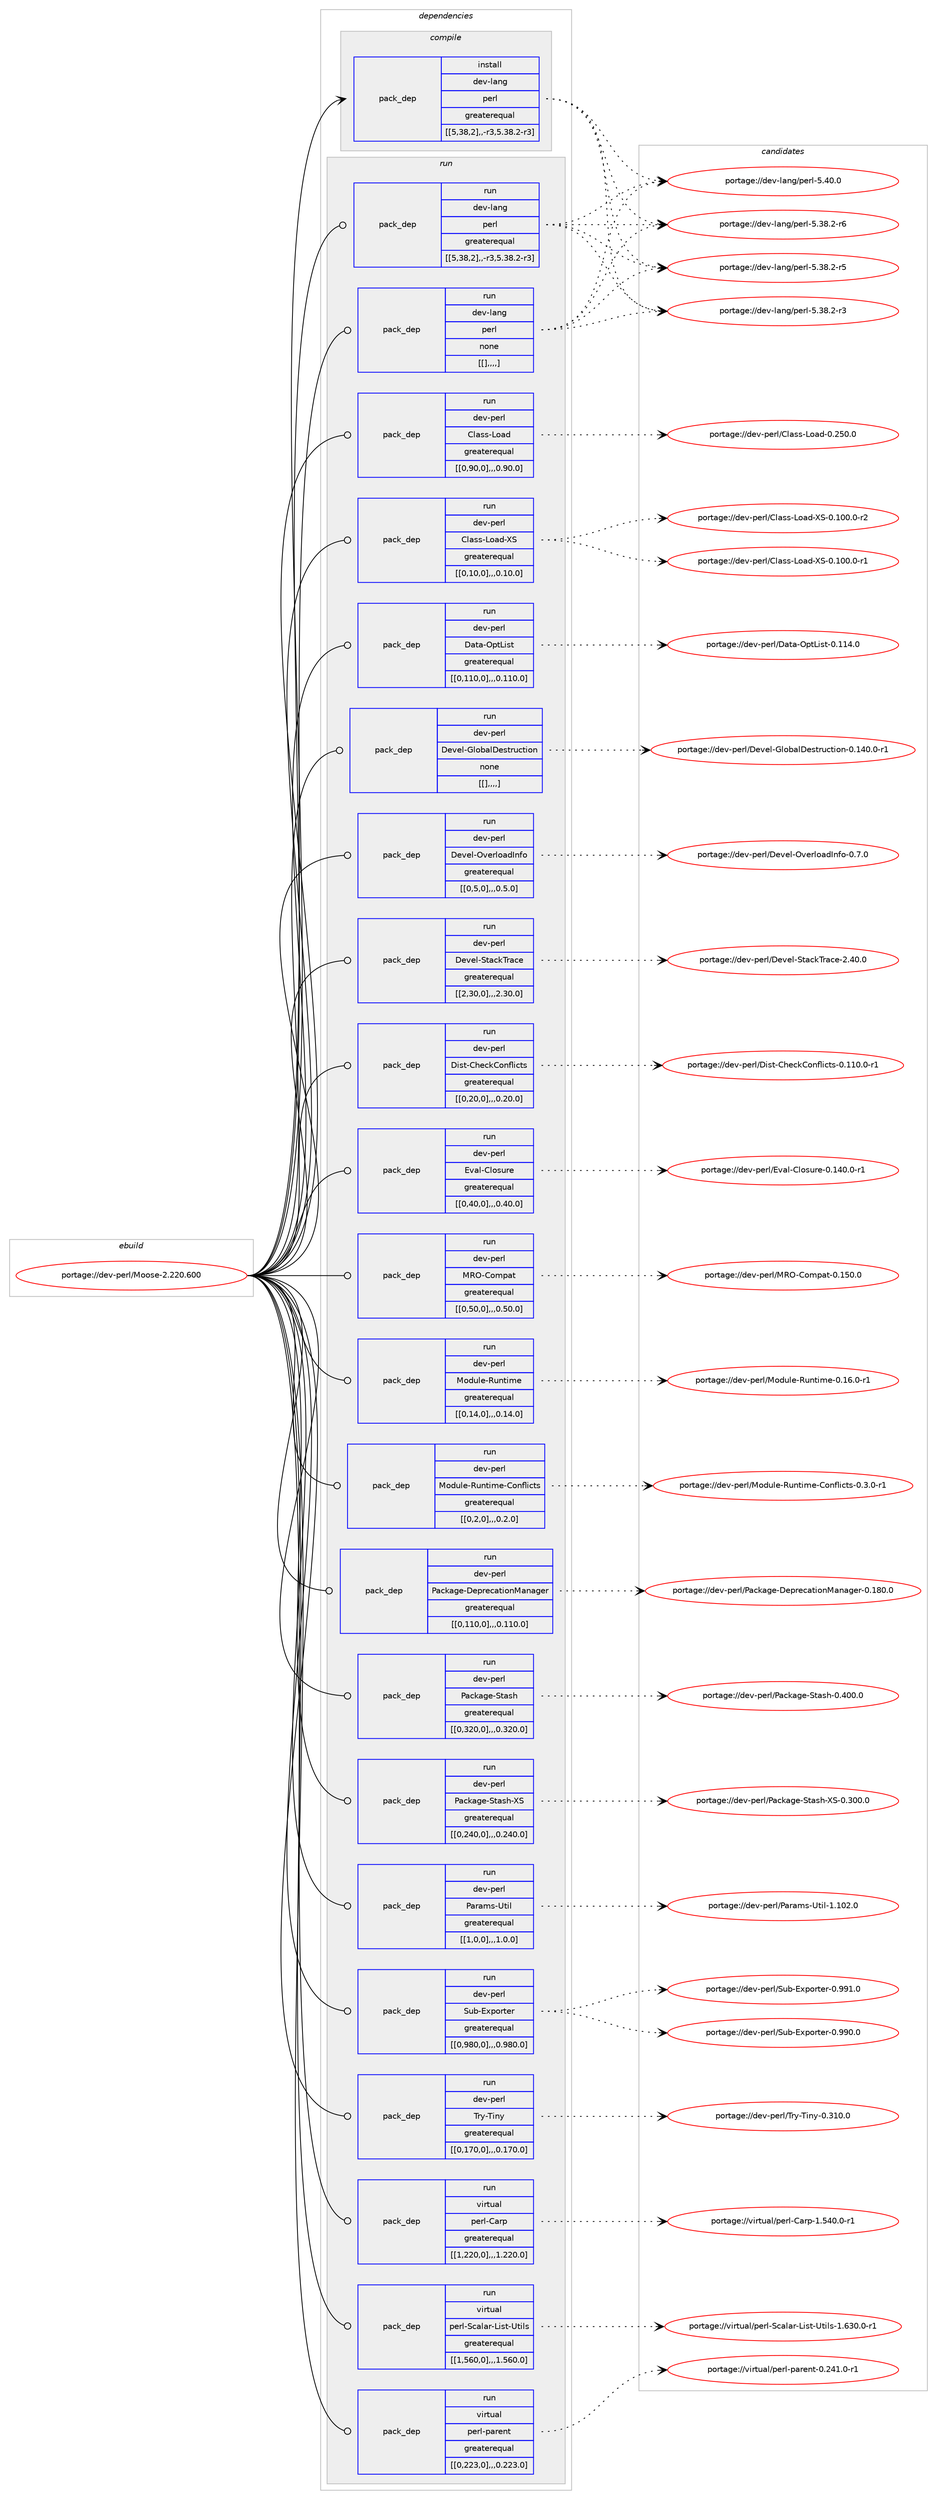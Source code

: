 digraph prolog {

# *************
# Graph options
# *************

newrank=true;
concentrate=true;
compound=true;
graph [rankdir=LR,fontname=Helvetica,fontsize=10,ranksep=1.5];#, ranksep=2.5, nodesep=0.2];
edge  [arrowhead=vee];
node  [fontname=Helvetica,fontsize=10];

# **********
# The ebuild
# **********

subgraph cluster_leftcol {
color=gray;
label=<<i>ebuild</i>>;
id [label="portage://dev-perl/Moose-2.220.600", color=red, width=4, href="../dev-perl/Moose-2.220.600.svg"];
}

# ****************
# The dependencies
# ****************

subgraph cluster_midcol {
color=gray;
label=<<i>dependencies</i>>;
subgraph cluster_compile {
fillcolor="#eeeeee";
style=filled;
label=<<i>compile</i>>;
subgraph pack102864 {
dependency134510 [label=<<TABLE BORDER="0" CELLBORDER="1" CELLSPACING="0" CELLPADDING="4" WIDTH="220"><TR><TD ROWSPAN="6" CELLPADDING="30">pack_dep</TD></TR><TR><TD WIDTH="110">install</TD></TR><TR><TD>dev-lang</TD></TR><TR><TD>perl</TD></TR><TR><TD>greaterequal</TD></TR><TR><TD>[[5,38,2],,-r3,5.38.2-r3]</TD></TR></TABLE>>, shape=none, color=blue];
}
id:e -> dependency134510:w [weight=20,style="solid",arrowhead="vee"];
}
subgraph cluster_compileandrun {
fillcolor="#eeeeee";
style=filled;
label=<<i>compile and run</i>>;
}
subgraph cluster_run {
fillcolor="#eeeeee";
style=filled;
label=<<i>run</i>>;
subgraph pack102865 {
dependency134511 [label=<<TABLE BORDER="0" CELLBORDER="1" CELLSPACING="0" CELLPADDING="4" WIDTH="220"><TR><TD ROWSPAN="6" CELLPADDING="30">pack_dep</TD></TR><TR><TD WIDTH="110">run</TD></TR><TR><TD>dev-lang</TD></TR><TR><TD>perl</TD></TR><TR><TD>greaterequal</TD></TR><TR><TD>[[5,38,2],,-r3,5.38.2-r3]</TD></TR></TABLE>>, shape=none, color=blue];
}
id:e -> dependency134511:w [weight=20,style="solid",arrowhead="odot"];
subgraph pack102866 {
dependency134512 [label=<<TABLE BORDER="0" CELLBORDER="1" CELLSPACING="0" CELLPADDING="4" WIDTH="220"><TR><TD ROWSPAN="6" CELLPADDING="30">pack_dep</TD></TR><TR><TD WIDTH="110">run</TD></TR><TR><TD>dev-lang</TD></TR><TR><TD>perl</TD></TR><TR><TD>none</TD></TR><TR><TD>[[],,,,]</TD></TR></TABLE>>, shape=none, color=blue];
}
id:e -> dependency134512:w [weight=20,style="solid",arrowhead="odot"];
subgraph pack102867 {
dependency134513 [label=<<TABLE BORDER="0" CELLBORDER="1" CELLSPACING="0" CELLPADDING="4" WIDTH="220"><TR><TD ROWSPAN="6" CELLPADDING="30">pack_dep</TD></TR><TR><TD WIDTH="110">run</TD></TR><TR><TD>dev-perl</TD></TR><TR><TD>Class-Load</TD></TR><TR><TD>greaterequal</TD></TR><TR><TD>[[0,90,0],,,0.90.0]</TD></TR></TABLE>>, shape=none, color=blue];
}
id:e -> dependency134513:w [weight=20,style="solid",arrowhead="odot"];
subgraph pack102868 {
dependency134514 [label=<<TABLE BORDER="0" CELLBORDER="1" CELLSPACING="0" CELLPADDING="4" WIDTH="220"><TR><TD ROWSPAN="6" CELLPADDING="30">pack_dep</TD></TR><TR><TD WIDTH="110">run</TD></TR><TR><TD>dev-perl</TD></TR><TR><TD>Class-Load-XS</TD></TR><TR><TD>greaterequal</TD></TR><TR><TD>[[0,10,0],,,0.10.0]</TD></TR></TABLE>>, shape=none, color=blue];
}
id:e -> dependency134514:w [weight=20,style="solid",arrowhead="odot"];
subgraph pack102869 {
dependency134515 [label=<<TABLE BORDER="0" CELLBORDER="1" CELLSPACING="0" CELLPADDING="4" WIDTH="220"><TR><TD ROWSPAN="6" CELLPADDING="30">pack_dep</TD></TR><TR><TD WIDTH="110">run</TD></TR><TR><TD>dev-perl</TD></TR><TR><TD>Data-OptList</TD></TR><TR><TD>greaterequal</TD></TR><TR><TD>[[0,110,0],,,0.110.0]</TD></TR></TABLE>>, shape=none, color=blue];
}
id:e -> dependency134515:w [weight=20,style="solid",arrowhead="odot"];
subgraph pack102870 {
dependency134516 [label=<<TABLE BORDER="0" CELLBORDER="1" CELLSPACING="0" CELLPADDING="4" WIDTH="220"><TR><TD ROWSPAN="6" CELLPADDING="30">pack_dep</TD></TR><TR><TD WIDTH="110">run</TD></TR><TR><TD>dev-perl</TD></TR><TR><TD>Devel-GlobalDestruction</TD></TR><TR><TD>none</TD></TR><TR><TD>[[],,,,]</TD></TR></TABLE>>, shape=none, color=blue];
}
id:e -> dependency134516:w [weight=20,style="solid",arrowhead="odot"];
subgraph pack102871 {
dependency134517 [label=<<TABLE BORDER="0" CELLBORDER="1" CELLSPACING="0" CELLPADDING="4" WIDTH="220"><TR><TD ROWSPAN="6" CELLPADDING="30">pack_dep</TD></TR><TR><TD WIDTH="110">run</TD></TR><TR><TD>dev-perl</TD></TR><TR><TD>Devel-OverloadInfo</TD></TR><TR><TD>greaterequal</TD></TR><TR><TD>[[0,5,0],,,0.5.0]</TD></TR></TABLE>>, shape=none, color=blue];
}
id:e -> dependency134517:w [weight=20,style="solid",arrowhead="odot"];
subgraph pack102872 {
dependency134518 [label=<<TABLE BORDER="0" CELLBORDER="1" CELLSPACING="0" CELLPADDING="4" WIDTH="220"><TR><TD ROWSPAN="6" CELLPADDING="30">pack_dep</TD></TR><TR><TD WIDTH="110">run</TD></TR><TR><TD>dev-perl</TD></TR><TR><TD>Devel-StackTrace</TD></TR><TR><TD>greaterequal</TD></TR><TR><TD>[[2,30,0],,,2.30.0]</TD></TR></TABLE>>, shape=none, color=blue];
}
id:e -> dependency134518:w [weight=20,style="solid",arrowhead="odot"];
subgraph pack102873 {
dependency134519 [label=<<TABLE BORDER="0" CELLBORDER="1" CELLSPACING="0" CELLPADDING="4" WIDTH="220"><TR><TD ROWSPAN="6" CELLPADDING="30">pack_dep</TD></TR><TR><TD WIDTH="110">run</TD></TR><TR><TD>dev-perl</TD></TR><TR><TD>Dist-CheckConflicts</TD></TR><TR><TD>greaterequal</TD></TR><TR><TD>[[0,20,0],,,0.20.0]</TD></TR></TABLE>>, shape=none, color=blue];
}
id:e -> dependency134519:w [weight=20,style="solid",arrowhead="odot"];
subgraph pack102874 {
dependency134520 [label=<<TABLE BORDER="0" CELLBORDER="1" CELLSPACING="0" CELLPADDING="4" WIDTH="220"><TR><TD ROWSPAN="6" CELLPADDING="30">pack_dep</TD></TR><TR><TD WIDTH="110">run</TD></TR><TR><TD>dev-perl</TD></TR><TR><TD>Eval-Closure</TD></TR><TR><TD>greaterequal</TD></TR><TR><TD>[[0,40,0],,,0.40.0]</TD></TR></TABLE>>, shape=none, color=blue];
}
id:e -> dependency134520:w [weight=20,style="solid",arrowhead="odot"];
subgraph pack102875 {
dependency134521 [label=<<TABLE BORDER="0" CELLBORDER="1" CELLSPACING="0" CELLPADDING="4" WIDTH="220"><TR><TD ROWSPAN="6" CELLPADDING="30">pack_dep</TD></TR><TR><TD WIDTH="110">run</TD></TR><TR><TD>dev-perl</TD></TR><TR><TD>MRO-Compat</TD></TR><TR><TD>greaterequal</TD></TR><TR><TD>[[0,50,0],,,0.50.0]</TD></TR></TABLE>>, shape=none, color=blue];
}
id:e -> dependency134521:w [weight=20,style="solid",arrowhead="odot"];
subgraph pack102876 {
dependency134522 [label=<<TABLE BORDER="0" CELLBORDER="1" CELLSPACING="0" CELLPADDING="4" WIDTH="220"><TR><TD ROWSPAN="6" CELLPADDING="30">pack_dep</TD></TR><TR><TD WIDTH="110">run</TD></TR><TR><TD>dev-perl</TD></TR><TR><TD>Module-Runtime</TD></TR><TR><TD>greaterequal</TD></TR><TR><TD>[[0,14,0],,,0.14.0]</TD></TR></TABLE>>, shape=none, color=blue];
}
id:e -> dependency134522:w [weight=20,style="solid",arrowhead="odot"];
subgraph pack102877 {
dependency134523 [label=<<TABLE BORDER="0" CELLBORDER="1" CELLSPACING="0" CELLPADDING="4" WIDTH="220"><TR><TD ROWSPAN="6" CELLPADDING="30">pack_dep</TD></TR><TR><TD WIDTH="110">run</TD></TR><TR><TD>dev-perl</TD></TR><TR><TD>Module-Runtime-Conflicts</TD></TR><TR><TD>greaterequal</TD></TR><TR><TD>[[0,2,0],,,0.2.0]</TD></TR></TABLE>>, shape=none, color=blue];
}
id:e -> dependency134523:w [weight=20,style="solid",arrowhead="odot"];
subgraph pack102878 {
dependency134524 [label=<<TABLE BORDER="0" CELLBORDER="1" CELLSPACING="0" CELLPADDING="4" WIDTH="220"><TR><TD ROWSPAN="6" CELLPADDING="30">pack_dep</TD></TR><TR><TD WIDTH="110">run</TD></TR><TR><TD>dev-perl</TD></TR><TR><TD>Package-DeprecationManager</TD></TR><TR><TD>greaterequal</TD></TR><TR><TD>[[0,110,0],,,0.110.0]</TD></TR></TABLE>>, shape=none, color=blue];
}
id:e -> dependency134524:w [weight=20,style="solid",arrowhead="odot"];
subgraph pack102879 {
dependency134525 [label=<<TABLE BORDER="0" CELLBORDER="1" CELLSPACING="0" CELLPADDING="4" WIDTH="220"><TR><TD ROWSPAN="6" CELLPADDING="30">pack_dep</TD></TR><TR><TD WIDTH="110">run</TD></TR><TR><TD>dev-perl</TD></TR><TR><TD>Package-Stash</TD></TR><TR><TD>greaterequal</TD></TR><TR><TD>[[0,320,0],,,0.320.0]</TD></TR></TABLE>>, shape=none, color=blue];
}
id:e -> dependency134525:w [weight=20,style="solid",arrowhead="odot"];
subgraph pack102880 {
dependency134526 [label=<<TABLE BORDER="0" CELLBORDER="1" CELLSPACING="0" CELLPADDING="4" WIDTH="220"><TR><TD ROWSPAN="6" CELLPADDING="30">pack_dep</TD></TR><TR><TD WIDTH="110">run</TD></TR><TR><TD>dev-perl</TD></TR><TR><TD>Package-Stash-XS</TD></TR><TR><TD>greaterequal</TD></TR><TR><TD>[[0,240,0],,,0.240.0]</TD></TR></TABLE>>, shape=none, color=blue];
}
id:e -> dependency134526:w [weight=20,style="solid",arrowhead="odot"];
subgraph pack102881 {
dependency134527 [label=<<TABLE BORDER="0" CELLBORDER="1" CELLSPACING="0" CELLPADDING="4" WIDTH="220"><TR><TD ROWSPAN="6" CELLPADDING="30">pack_dep</TD></TR><TR><TD WIDTH="110">run</TD></TR><TR><TD>dev-perl</TD></TR><TR><TD>Params-Util</TD></TR><TR><TD>greaterequal</TD></TR><TR><TD>[[1,0,0],,,1.0.0]</TD></TR></TABLE>>, shape=none, color=blue];
}
id:e -> dependency134527:w [weight=20,style="solid",arrowhead="odot"];
subgraph pack102882 {
dependency134528 [label=<<TABLE BORDER="0" CELLBORDER="1" CELLSPACING="0" CELLPADDING="4" WIDTH="220"><TR><TD ROWSPAN="6" CELLPADDING="30">pack_dep</TD></TR><TR><TD WIDTH="110">run</TD></TR><TR><TD>dev-perl</TD></TR><TR><TD>Sub-Exporter</TD></TR><TR><TD>greaterequal</TD></TR><TR><TD>[[0,980,0],,,0.980.0]</TD></TR></TABLE>>, shape=none, color=blue];
}
id:e -> dependency134528:w [weight=20,style="solid",arrowhead="odot"];
subgraph pack102883 {
dependency134529 [label=<<TABLE BORDER="0" CELLBORDER="1" CELLSPACING="0" CELLPADDING="4" WIDTH="220"><TR><TD ROWSPAN="6" CELLPADDING="30">pack_dep</TD></TR><TR><TD WIDTH="110">run</TD></TR><TR><TD>dev-perl</TD></TR><TR><TD>Try-Tiny</TD></TR><TR><TD>greaterequal</TD></TR><TR><TD>[[0,170,0],,,0.170.0]</TD></TR></TABLE>>, shape=none, color=blue];
}
id:e -> dependency134529:w [weight=20,style="solid",arrowhead="odot"];
subgraph pack102884 {
dependency134530 [label=<<TABLE BORDER="0" CELLBORDER="1" CELLSPACING="0" CELLPADDING="4" WIDTH="220"><TR><TD ROWSPAN="6" CELLPADDING="30">pack_dep</TD></TR><TR><TD WIDTH="110">run</TD></TR><TR><TD>virtual</TD></TR><TR><TD>perl-Carp</TD></TR><TR><TD>greaterequal</TD></TR><TR><TD>[[1,220,0],,,1.220.0]</TD></TR></TABLE>>, shape=none, color=blue];
}
id:e -> dependency134530:w [weight=20,style="solid",arrowhead="odot"];
subgraph pack102885 {
dependency134531 [label=<<TABLE BORDER="0" CELLBORDER="1" CELLSPACING="0" CELLPADDING="4" WIDTH="220"><TR><TD ROWSPAN="6" CELLPADDING="30">pack_dep</TD></TR><TR><TD WIDTH="110">run</TD></TR><TR><TD>virtual</TD></TR><TR><TD>perl-Scalar-List-Utils</TD></TR><TR><TD>greaterequal</TD></TR><TR><TD>[[1,560,0],,,1.560.0]</TD></TR></TABLE>>, shape=none, color=blue];
}
id:e -> dependency134531:w [weight=20,style="solid",arrowhead="odot"];
subgraph pack102886 {
dependency134532 [label=<<TABLE BORDER="0" CELLBORDER="1" CELLSPACING="0" CELLPADDING="4" WIDTH="220"><TR><TD ROWSPAN="6" CELLPADDING="30">pack_dep</TD></TR><TR><TD WIDTH="110">run</TD></TR><TR><TD>virtual</TD></TR><TR><TD>perl-parent</TD></TR><TR><TD>greaterequal</TD></TR><TR><TD>[[0,223,0],,,0.223.0]</TD></TR></TABLE>>, shape=none, color=blue];
}
id:e -> dependency134532:w [weight=20,style="solid",arrowhead="odot"];
}
}

# **************
# The candidates
# **************

subgraph cluster_choices {
rank=same;
color=gray;
label=<<i>candidates</i>>;

subgraph choice102864 {
color=black;
nodesep=1;
choice10010111845108971101034711210111410845534652484648 [label="portage://dev-lang/perl-5.40.0", color=red, width=4,href="../dev-lang/perl-5.40.0.svg"];
choice100101118451089711010347112101114108455346515646504511454 [label="portage://dev-lang/perl-5.38.2-r6", color=red, width=4,href="../dev-lang/perl-5.38.2-r6.svg"];
choice100101118451089711010347112101114108455346515646504511453 [label="portage://dev-lang/perl-5.38.2-r5", color=red, width=4,href="../dev-lang/perl-5.38.2-r5.svg"];
choice100101118451089711010347112101114108455346515646504511451 [label="portage://dev-lang/perl-5.38.2-r3", color=red, width=4,href="../dev-lang/perl-5.38.2-r3.svg"];
dependency134510:e -> choice10010111845108971101034711210111410845534652484648:w [style=dotted,weight="100"];
dependency134510:e -> choice100101118451089711010347112101114108455346515646504511454:w [style=dotted,weight="100"];
dependency134510:e -> choice100101118451089711010347112101114108455346515646504511453:w [style=dotted,weight="100"];
dependency134510:e -> choice100101118451089711010347112101114108455346515646504511451:w [style=dotted,weight="100"];
}
subgraph choice102865 {
color=black;
nodesep=1;
choice10010111845108971101034711210111410845534652484648 [label="portage://dev-lang/perl-5.40.0", color=red, width=4,href="../dev-lang/perl-5.40.0.svg"];
choice100101118451089711010347112101114108455346515646504511454 [label="portage://dev-lang/perl-5.38.2-r6", color=red, width=4,href="../dev-lang/perl-5.38.2-r6.svg"];
choice100101118451089711010347112101114108455346515646504511453 [label="portage://dev-lang/perl-5.38.2-r5", color=red, width=4,href="../dev-lang/perl-5.38.2-r5.svg"];
choice100101118451089711010347112101114108455346515646504511451 [label="portage://dev-lang/perl-5.38.2-r3", color=red, width=4,href="../dev-lang/perl-5.38.2-r3.svg"];
dependency134511:e -> choice10010111845108971101034711210111410845534652484648:w [style=dotted,weight="100"];
dependency134511:e -> choice100101118451089711010347112101114108455346515646504511454:w [style=dotted,weight="100"];
dependency134511:e -> choice100101118451089711010347112101114108455346515646504511453:w [style=dotted,weight="100"];
dependency134511:e -> choice100101118451089711010347112101114108455346515646504511451:w [style=dotted,weight="100"];
}
subgraph choice102866 {
color=black;
nodesep=1;
choice10010111845108971101034711210111410845534652484648 [label="portage://dev-lang/perl-5.40.0", color=red, width=4,href="../dev-lang/perl-5.40.0.svg"];
choice100101118451089711010347112101114108455346515646504511454 [label="portage://dev-lang/perl-5.38.2-r6", color=red, width=4,href="../dev-lang/perl-5.38.2-r6.svg"];
choice100101118451089711010347112101114108455346515646504511453 [label="portage://dev-lang/perl-5.38.2-r5", color=red, width=4,href="../dev-lang/perl-5.38.2-r5.svg"];
choice100101118451089711010347112101114108455346515646504511451 [label="portage://dev-lang/perl-5.38.2-r3", color=red, width=4,href="../dev-lang/perl-5.38.2-r3.svg"];
dependency134512:e -> choice10010111845108971101034711210111410845534652484648:w [style=dotted,weight="100"];
dependency134512:e -> choice100101118451089711010347112101114108455346515646504511454:w [style=dotted,weight="100"];
dependency134512:e -> choice100101118451089711010347112101114108455346515646504511453:w [style=dotted,weight="100"];
dependency134512:e -> choice100101118451089711010347112101114108455346515646504511451:w [style=dotted,weight="100"];
}
subgraph choice102867 {
color=black;
nodesep=1;
choice100101118451121011141084767108971151154576111971004548465053484648 [label="portage://dev-perl/Class-Load-0.250.0", color=red, width=4,href="../dev-perl/Class-Load-0.250.0.svg"];
dependency134513:e -> choice100101118451121011141084767108971151154576111971004548465053484648:w [style=dotted,weight="100"];
}
subgraph choice102868 {
color=black;
nodesep=1;
choice1001011184511210111410847671089711511545761119710045888345484649484846484511450 [label="portage://dev-perl/Class-Load-XS-0.100.0-r2", color=red, width=4,href="../dev-perl/Class-Load-XS-0.100.0-r2.svg"];
choice1001011184511210111410847671089711511545761119710045888345484649484846484511449 [label="portage://dev-perl/Class-Load-XS-0.100.0-r1", color=red, width=4,href="../dev-perl/Class-Load-XS-0.100.0-r1.svg"];
dependency134514:e -> choice1001011184511210111410847671089711511545761119710045888345484649484846484511450:w [style=dotted,weight="100"];
dependency134514:e -> choice1001011184511210111410847671089711511545761119710045888345484649484846484511449:w [style=dotted,weight="100"];
}
subgraph choice102869 {
color=black;
nodesep=1;
choice10010111845112101114108476897116974579112116761051151164548464949524648 [label="portage://dev-perl/Data-OptList-0.114.0", color=red, width=4,href="../dev-perl/Data-OptList-0.114.0.svg"];
dependency134515:e -> choice10010111845112101114108476897116974579112116761051151164548464949524648:w [style=dotted,weight="100"];
}
subgraph choice102870 {
color=black;
nodesep=1;
choice10010111845112101114108476810111810110845711081119897108681011151161141179911610511111045484649524846484511449 [label="portage://dev-perl/Devel-GlobalDestruction-0.140.0-r1", color=red, width=4,href="../dev-perl/Devel-GlobalDestruction-0.140.0-r1.svg"];
dependency134516:e -> choice10010111845112101114108476810111810110845711081119897108681011151161141179911610511111045484649524846484511449:w [style=dotted,weight="100"];
}
subgraph choice102871 {
color=black;
nodesep=1;
choice10010111845112101114108476810111810110845791181011141081119710073110102111454846554648 [label="portage://dev-perl/Devel-OverloadInfo-0.7.0", color=red, width=4,href="../dev-perl/Devel-OverloadInfo-0.7.0.svg"];
dependency134517:e -> choice10010111845112101114108476810111810110845791181011141081119710073110102111454846554648:w [style=dotted,weight="100"];
}
subgraph choice102872 {
color=black;
nodesep=1;
choice1001011184511210111410847681011181011084583116979910784114979910145504652484648 [label="portage://dev-perl/Devel-StackTrace-2.40.0", color=red, width=4,href="../dev-perl/Devel-StackTrace-2.40.0.svg"];
dependency134518:e -> choice1001011184511210111410847681011181011084583116979910784114979910145504652484648:w [style=dotted,weight="100"];
}
subgraph choice102873 {
color=black;
nodesep=1;
choice100101118451121011141084768105115116456710410199107671111101021081059911611545484649494846484511449 [label="portage://dev-perl/Dist-CheckConflicts-0.110.0-r1", color=red, width=4,href="../dev-perl/Dist-CheckConflicts-0.110.0-r1.svg"];
dependency134519:e -> choice100101118451121011141084768105115116456710410199107671111101021081059911611545484649494846484511449:w [style=dotted,weight="100"];
}
subgraph choice102874 {
color=black;
nodesep=1;
choice10010111845112101114108476911897108456710811111511711410145484649524846484511449 [label="portage://dev-perl/Eval-Closure-0.140.0-r1", color=red, width=4,href="../dev-perl/Eval-Closure-0.140.0-r1.svg"];
dependency134520:e -> choice10010111845112101114108476911897108456710811111511711410145484649524846484511449:w [style=dotted,weight="100"];
}
subgraph choice102875 {
color=black;
nodesep=1;
choice10010111845112101114108477782794567111109112971164548464953484648 [label="portage://dev-perl/MRO-Compat-0.150.0", color=red, width=4,href="../dev-perl/MRO-Compat-0.150.0.svg"];
dependency134521:e -> choice10010111845112101114108477782794567111109112971164548464953484648:w [style=dotted,weight="100"];
}
subgraph choice102876 {
color=black;
nodesep=1;
choice1001011184511210111410847771111001171081014582117110116105109101454846495446484511449 [label="portage://dev-perl/Module-Runtime-0.16.0-r1", color=red, width=4,href="../dev-perl/Module-Runtime-0.16.0-r1.svg"];
dependency134522:e -> choice1001011184511210111410847771111001171081014582117110116105109101454846495446484511449:w [style=dotted,weight="100"];
}
subgraph choice102877 {
color=black;
nodesep=1;
choice10010111845112101114108477711110011710810145821171101161051091014567111110102108105991161154548465146484511449 [label="portage://dev-perl/Module-Runtime-Conflicts-0.3.0-r1", color=red, width=4,href="../dev-perl/Module-Runtime-Conflicts-0.3.0-r1.svg"];
dependency134523:e -> choice10010111845112101114108477711110011710810145821171101161051091014567111110102108105991161154548465146484511449:w [style=dotted,weight="100"];
}
subgraph choice102878 {
color=black;
nodesep=1;
choice100101118451121011141084780979910797103101456810111211410199971161051111107797110971031011144548464956484648 [label="portage://dev-perl/Package-DeprecationManager-0.180.0", color=red, width=4,href="../dev-perl/Package-DeprecationManager-0.180.0.svg"];
dependency134524:e -> choice100101118451121011141084780979910797103101456810111211410199971161051111107797110971031011144548464956484648:w [style=dotted,weight="100"];
}
subgraph choice102879 {
color=black;
nodesep=1;
choice1001011184511210111410847809799107971031014583116971151044548465248484648 [label="portage://dev-perl/Package-Stash-0.400.0", color=red, width=4,href="../dev-perl/Package-Stash-0.400.0.svg"];
dependency134525:e -> choice1001011184511210111410847809799107971031014583116971151044548465248484648:w [style=dotted,weight="100"];
}
subgraph choice102880 {
color=black;
nodesep=1;
choice1001011184511210111410847809799107971031014583116971151044588834548465148484648 [label="portage://dev-perl/Package-Stash-XS-0.300.0", color=red, width=4,href="../dev-perl/Package-Stash-XS-0.300.0.svg"];
dependency134526:e -> choice1001011184511210111410847809799107971031014583116971151044588834548465148484648:w [style=dotted,weight="100"];
}
subgraph choice102881 {
color=black;
nodesep=1;
choice100101118451121011141084780971149710911545851161051084549464948504648 [label="portage://dev-perl/Params-Util-1.102.0", color=red, width=4,href="../dev-perl/Params-Util-1.102.0.svg"];
dependency134527:e -> choice100101118451121011141084780971149710911545851161051084549464948504648:w [style=dotted,weight="100"];
}
subgraph choice102882 {
color=black;
nodesep=1;
choice1001011184511210111410847831179845691201121111141161011144548465757494648 [label="portage://dev-perl/Sub-Exporter-0.991.0", color=red, width=4,href="../dev-perl/Sub-Exporter-0.991.0.svg"];
choice1001011184511210111410847831179845691201121111141161011144548465757484648 [label="portage://dev-perl/Sub-Exporter-0.990.0", color=red, width=4,href="../dev-perl/Sub-Exporter-0.990.0.svg"];
dependency134528:e -> choice1001011184511210111410847831179845691201121111141161011144548465757494648:w [style=dotted,weight="100"];
dependency134528:e -> choice1001011184511210111410847831179845691201121111141161011144548465757484648:w [style=dotted,weight="100"];
}
subgraph choice102883 {
color=black;
nodesep=1;
choice10010111845112101114108478411412145841051101214548465149484648 [label="portage://dev-perl/Try-Tiny-0.310.0", color=red, width=4,href="../dev-perl/Try-Tiny-0.310.0.svg"];
dependency134529:e -> choice10010111845112101114108478411412145841051101214548465149484648:w [style=dotted,weight="100"];
}
subgraph choice102884 {
color=black;
nodesep=1;
choice118105114116117971084711210111410845679711411245494653524846484511449 [label="portage://virtual/perl-Carp-1.540.0-r1", color=red, width=4,href="../virtual/perl-Carp-1.540.0-r1.svg"];
dependency134530:e -> choice118105114116117971084711210111410845679711411245494653524846484511449:w [style=dotted,weight="100"];
}
subgraph choice102885 {
color=black;
nodesep=1;
choice118105114116117971084711210111410845839997108971144576105115116458511610510811545494654514846484511449 [label="portage://virtual/perl-Scalar-List-Utils-1.630.0-r1", color=red, width=4,href="../virtual/perl-Scalar-List-Utils-1.630.0-r1.svg"];
dependency134531:e -> choice118105114116117971084711210111410845839997108971144576105115116458511610510811545494654514846484511449:w [style=dotted,weight="100"];
}
subgraph choice102886 {
color=black;
nodesep=1;
choice1181051141161179710847112101114108451129711410111011645484650524946484511449 [label="portage://virtual/perl-parent-0.241.0-r1", color=red, width=4,href="../virtual/perl-parent-0.241.0-r1.svg"];
dependency134532:e -> choice1181051141161179710847112101114108451129711410111011645484650524946484511449:w [style=dotted,weight="100"];
}
}

}
